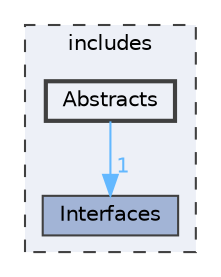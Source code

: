digraph "Abstracts"
{
 // LATEX_PDF_SIZE
  bgcolor="transparent";
  edge [fontname=Helvetica,fontsize=10,labelfontname=Helvetica,labelfontsize=10];
  node [fontname=Helvetica,fontsize=10,shape=box,height=0.2,width=0.4];
  compound=true
  subgraph clusterdir_09e761304027c904456130627fd4dcf5 {
    graph [ bgcolor="#edf0f7", pencolor="grey25", label="includes", fontname=Helvetica,fontsize=10 style="filled,dashed", URL="dir_09e761304027c904456130627fd4dcf5.html",tooltip=""]
  dir_412eeee237c6dfd0aa32dd2ab797116a [label="Interfaces", fillcolor="#a2b4d6", color="grey25", style="filled", URL="dir_412eeee237c6dfd0aa32dd2ab797116a.html",tooltip=""];
  dir_4cfe82375a34047f6a1e2dbeea3094e2 [label="Abstracts", fillcolor="#edf0f7", color="grey25", style="filled,bold", URL="dir_4cfe82375a34047f6a1e2dbeea3094e2.html",tooltip=""];
  }
  dir_4cfe82375a34047f6a1e2dbeea3094e2->dir_412eeee237c6dfd0aa32dd2ab797116a [headlabel="1", labeldistance=1.5 headhref="dir_000001_000003.html" color="steelblue1" fontcolor="steelblue1"];
}
